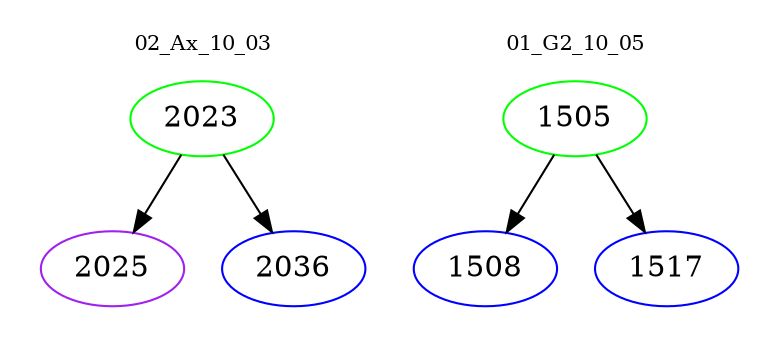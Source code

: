 digraph{
subgraph cluster_0 {
color = white
label = "02_Ax_10_03";
fontsize=10;
T0_2023 [label="2023", color="green"]
T0_2023 -> T0_2025 [color="black"]
T0_2025 [label="2025", color="purple"]
T0_2023 -> T0_2036 [color="black"]
T0_2036 [label="2036", color="blue"]
}
subgraph cluster_1 {
color = white
label = "01_G2_10_05";
fontsize=10;
T1_1505 [label="1505", color="green"]
T1_1505 -> T1_1508 [color="black"]
T1_1508 [label="1508", color="blue"]
T1_1505 -> T1_1517 [color="black"]
T1_1517 [label="1517", color="blue"]
}
}
